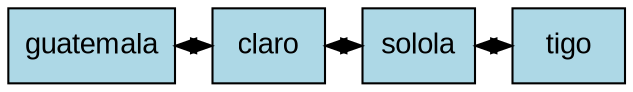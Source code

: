 digraph MatrizDispersa {
  node [shape=box, style=filled, fillcolor=lightblue, fontname=Arial];
  edge [dir=both];
  rankdir=TB;
  { rank=same; "guatemala" "claro" "solola" "tigo" }
  "guatemala" -> "claro";
  "claro" -> "solola";
  "solola" -> "tigo";
}
